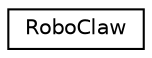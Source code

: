 digraph "Graphical Class Hierarchy"
{
  edge [fontname="Helvetica",fontsize="10",labelfontname="Helvetica",labelfontsize="10"];
  node [fontname="Helvetica",fontsize="10",shape=record];
  rankdir="LR";
  Node1 [label="RoboClaw",height=0.2,width=0.4,color="black", fillcolor="white", style="filled",URL="$class_robo_claw.html"];
}
